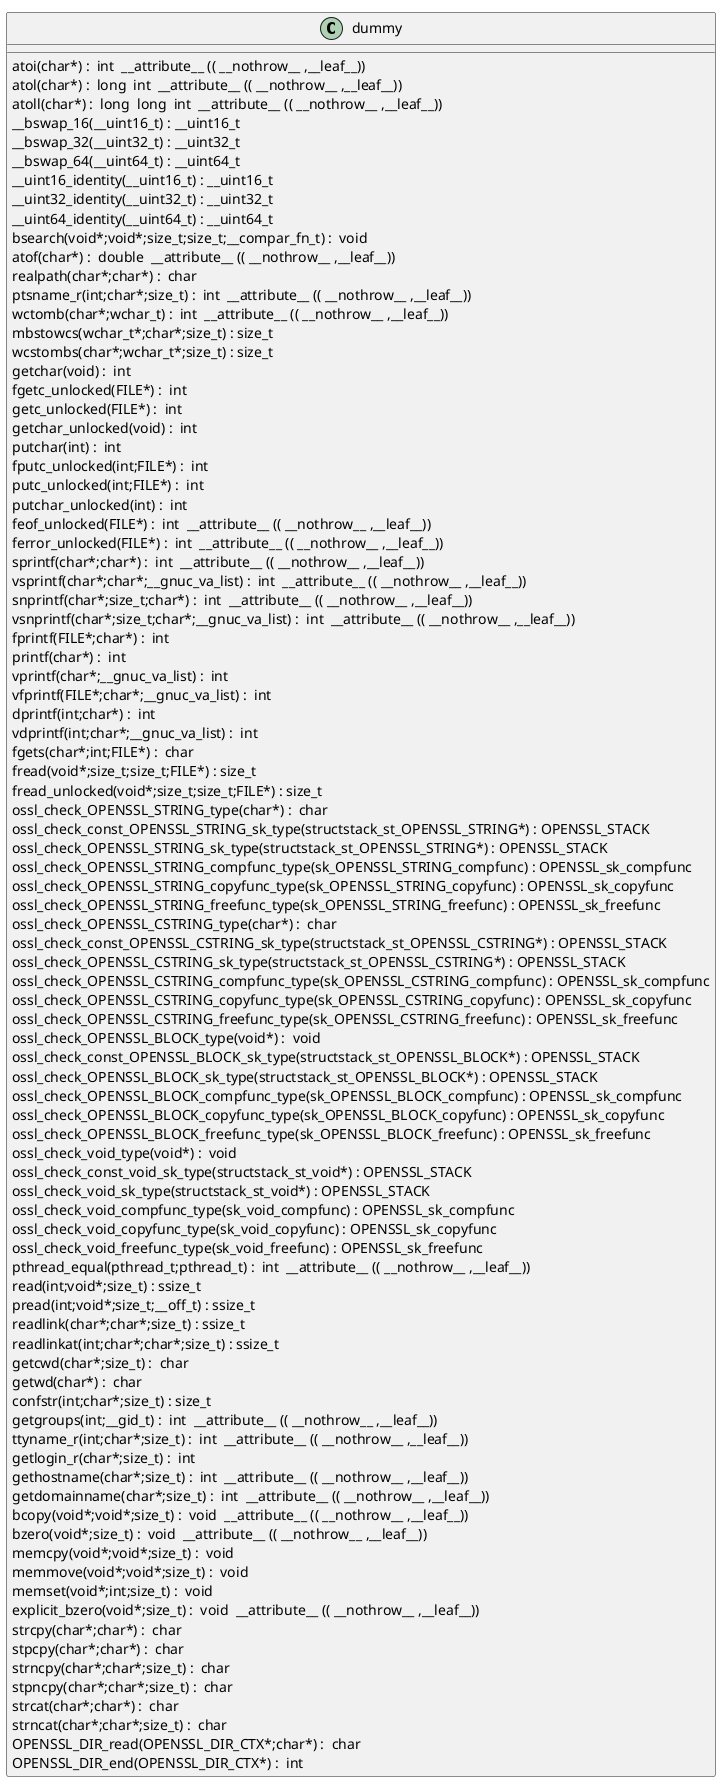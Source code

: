 @startuml
!pragma layout smetana
class dummy {
atoi(char*) :  int  __attribute__ (( __nothrow__ ,__leaf__)) [[[./../.././qc/crypto/o_dir.c.html#501]]]
atol(char*) :  long  int  __attribute__ (( __nothrow__ ,__leaf__)) [[[./../.././qc/crypto/o_dir.c.html#506]]]
atoll(char*) :  long  long  int  __attribute__ (( __nothrow__ ,__leaf__)) [[[./../.././qc/crypto/o_dir.c.html#513]]]
__bswap_16(__uint16_t) : __uint16_t [[[./../.././qc/crypto/o_dir.c.html#675]]]
__bswap_32(__uint32_t) : __uint32_t [[[./../.././qc/crypto/o_dir.c.html#690]]]
__bswap_64(__uint64_t) : __uint64_t [[[./../.././qc/crypto/o_dir.c.html#700]]]
__uint16_identity(__uint16_t) : __uint16_t [[[./../.././qc/crypto/o_dir.c.html#712]]]
__uint32_identity(__uint32_t) : __uint32_t [[[./../.././qc/crypto/o_dir.c.html#718]]]
__uint64_identity(__uint64_t) : __uint64_t [[[./../.././qc/crypto/o_dir.c.html#724]]]
bsearch(void*;void*;size_t;size_t;__compar_fn_t) :  void  [[[./../.././qc/crypto/o_dir.c.html#1392]]]
atof(char*) :  double  __attribute__ (( __nothrow__ ,__leaf__)) [[[./../.././qc/crypto/o_dir.c.html#1]]]
realpath(char*;char*) :  char  [[[./../.././qc/crypto/o_dir.c.html#1]]]
ptsname_r(int;char*;size_t) :  int  __attribute__ (( __nothrow__ ,__leaf__)) [[[./../.././qc/crypto/o_dir.c.html#1]]]
wctomb(char*;wchar_t) :  int  __attribute__ (( __nothrow__ ,__leaf__)) [[[./../.././qc/crypto/o_dir.c.html#1]]]
mbstowcs(wchar_t*;char*;size_t) : size_t [[[./../.././qc/crypto/o_dir.c.html#1]]]
wcstombs(char*;wchar_t*;size_t) : size_t [[[./../.././qc/crypto/o_dir.c.html#1]]]
getchar(void) :  int  [[[./../.././qc/crypto/o_dir.c.html#1]]]
fgetc_unlocked(FILE*) :  int  [[[./../.././qc/crypto/o_dir.c.html#1]]]
getc_unlocked(FILE*) :  int  [[[./../.././qc/crypto/o_dir.c.html#1]]]
getchar_unlocked(void) :  int  [[[./../.././qc/crypto/o_dir.c.html#1]]]
putchar(int) :  int  [[[./../.././qc/crypto/o_dir.c.html#1]]]
fputc_unlocked(int;FILE*) :  int  [[[./../.././qc/crypto/o_dir.c.html#1]]]
putc_unlocked(int;FILE*) :  int  [[[./../.././qc/crypto/o_dir.c.html#1]]]
putchar_unlocked(int) :  int  [[[./../.././qc/crypto/o_dir.c.html#1]]]
feof_unlocked(FILE*) :  int  __attribute__ (( __nothrow__ ,__leaf__)) [[[./../.././qc/crypto/o_dir.c.html#1]]]
ferror_unlocked(FILE*) :  int  __attribute__ (( __nothrow__ ,__leaf__)) [[[./../.././qc/crypto/o_dir.c.html#1]]]
sprintf(char*;char*) :  int  __attribute__ (( __nothrow__ ,__leaf__)) [[[./../.././qc/crypto/o_dir.c.html#1]]]
vsprintf(char*;char*;__gnuc_va_list) :  int  __attribute__ (( __nothrow__ ,__leaf__)) [[[./../.././qc/crypto/o_dir.c.html#1]]]
snprintf(char*;size_t;char*) :  int  __attribute__ (( __nothrow__ ,__leaf__)) [[[./../.././qc/crypto/o_dir.c.html#1]]]
vsnprintf(char*;size_t;char*;__gnuc_va_list) :  int  __attribute__ (( __nothrow__ ,__leaf__)) [[[./../.././qc/crypto/o_dir.c.html#1]]]
fprintf(FILE*;char*) :  int  [[[./../.././qc/crypto/o_dir.c.html#1]]]
printf(char*) :  int  [[[./../.././qc/crypto/o_dir.c.html#1]]]
vprintf(char*;__gnuc_va_list) :  int  [[[./../.././qc/crypto/o_dir.c.html#1]]]
vfprintf(FILE*;char*;__gnuc_va_list) :  int  [[[./../.././qc/crypto/o_dir.c.html#1]]]
dprintf(int;char*) :  int  [[[./../.././qc/crypto/o_dir.c.html#1]]]
vdprintf(int;char*;__gnuc_va_list) :  int  [[[./../.././qc/crypto/o_dir.c.html#1]]]
fgets(char*;int;FILE*) :  char  [[[./../.././qc/crypto/o_dir.c.html#1]]]
fread(void*;size_t;size_t;FILE*) : size_t [[[./../.././qc/crypto/o_dir.c.html#1]]]
fread_unlocked(void*;size_t;size_t;FILE*) : size_t [[[./../.././qc/crypto/o_dir.c.html#1]]]
ossl_check_OPENSSL_STRING_type(char*) :  char  [[[./../.././qc/crypto/o_dir.c.html#1]]]
ossl_check_const_OPENSSL_STRING_sk_type(structstack_st_OPENSSL_STRING*) : OPENSSL_STACK [[[./../.././qc/crypto/o_dir.c.html#1]]]
ossl_check_OPENSSL_STRING_sk_type(structstack_st_OPENSSL_STRING*) : OPENSSL_STACK [[[./../.././qc/crypto/o_dir.c.html#1]]]
ossl_check_OPENSSL_STRING_compfunc_type(sk_OPENSSL_STRING_compfunc) : OPENSSL_sk_compfunc [[[./../.././qc/crypto/o_dir.c.html#1]]]
ossl_check_OPENSSL_STRING_copyfunc_type(sk_OPENSSL_STRING_copyfunc) : OPENSSL_sk_copyfunc [[[./../.././qc/crypto/o_dir.c.html#1]]]
ossl_check_OPENSSL_STRING_freefunc_type(sk_OPENSSL_STRING_freefunc) : OPENSSL_sk_freefunc [[[./../.././qc/crypto/o_dir.c.html#1]]]
ossl_check_OPENSSL_CSTRING_type(char*) :  char  [[[./../.././qc/crypto/o_dir.c.html#1]]]
ossl_check_const_OPENSSL_CSTRING_sk_type(structstack_st_OPENSSL_CSTRING*) : OPENSSL_STACK [[[./../.././qc/crypto/o_dir.c.html#1]]]
ossl_check_OPENSSL_CSTRING_sk_type(structstack_st_OPENSSL_CSTRING*) : OPENSSL_STACK [[[./../.././qc/crypto/o_dir.c.html#1]]]
ossl_check_OPENSSL_CSTRING_compfunc_type(sk_OPENSSL_CSTRING_compfunc) : OPENSSL_sk_compfunc [[[./../.././qc/crypto/o_dir.c.html#1]]]
ossl_check_OPENSSL_CSTRING_copyfunc_type(sk_OPENSSL_CSTRING_copyfunc) : OPENSSL_sk_copyfunc [[[./../.././qc/crypto/o_dir.c.html#1]]]
ossl_check_OPENSSL_CSTRING_freefunc_type(sk_OPENSSL_CSTRING_freefunc) : OPENSSL_sk_freefunc [[[./../.././qc/crypto/o_dir.c.html#1]]]
ossl_check_OPENSSL_BLOCK_type(void*) :  void  [[[./../.././qc/crypto/o_dir.c.html#1]]]
ossl_check_const_OPENSSL_BLOCK_sk_type(structstack_st_OPENSSL_BLOCK*) : OPENSSL_STACK [[[./../.././qc/crypto/o_dir.c.html#1]]]
ossl_check_OPENSSL_BLOCK_sk_type(structstack_st_OPENSSL_BLOCK*) : OPENSSL_STACK [[[./../.././qc/crypto/o_dir.c.html#1]]]
ossl_check_OPENSSL_BLOCK_compfunc_type(sk_OPENSSL_BLOCK_compfunc) : OPENSSL_sk_compfunc [[[./../.././qc/crypto/o_dir.c.html#1]]]
ossl_check_OPENSSL_BLOCK_copyfunc_type(sk_OPENSSL_BLOCK_copyfunc) : OPENSSL_sk_copyfunc [[[./../.././qc/crypto/o_dir.c.html#1]]]
ossl_check_OPENSSL_BLOCK_freefunc_type(sk_OPENSSL_BLOCK_freefunc) : OPENSSL_sk_freefunc [[[./../.././qc/crypto/o_dir.c.html#1]]]
ossl_check_void_type(void*) :  void  [[[./../.././qc/crypto/o_dir.c.html#1]]]
ossl_check_const_void_sk_type(structstack_st_void*) : OPENSSL_STACK [[[./../.././qc/crypto/o_dir.c.html#1]]]
ossl_check_void_sk_type(structstack_st_void*) : OPENSSL_STACK [[[./../.././qc/crypto/o_dir.c.html#1]]]
ossl_check_void_compfunc_type(sk_void_compfunc) : OPENSSL_sk_compfunc [[[./../.././qc/crypto/o_dir.c.html#1]]]
ossl_check_void_copyfunc_type(sk_void_copyfunc) : OPENSSL_sk_copyfunc [[[./../.././qc/crypto/o_dir.c.html#1]]]
ossl_check_void_freefunc_type(sk_void_freefunc) : OPENSSL_sk_freefunc [[[./../.././qc/crypto/o_dir.c.html#1]]]
pthread_equal(pthread_t;pthread_t) :  int  __attribute__ (( __nothrow__ ,__leaf__)) [[[./../.././qc/crypto/o_dir.c.html#1]]]
read(int;void*;size_t) : ssize_t [[[./../.././qc/crypto/o_dir.c.html#1]]]
pread(int;void*;size_t;__off_t) : ssize_t [[[./../.././qc/crypto/o_dir.c.html#1]]]
readlink(char*;char*;size_t) : ssize_t [[[./../.././qc/crypto/o_dir.c.html#1]]]
readlinkat(int;char*;char*;size_t) : ssize_t [[[./../.././qc/crypto/o_dir.c.html#1]]]
getcwd(char*;size_t) :  char  [[[./../.././qc/crypto/o_dir.c.html#1]]]
getwd(char*) :  char  [[[./../.././qc/crypto/o_dir.c.html#1]]]
confstr(int;char*;size_t) : size_t [[[./../.././qc/crypto/o_dir.c.html#1]]]
getgroups(int;__gid_t) :  int  __attribute__ (( __nothrow__ ,__leaf__)) [[[./../.././qc/crypto/o_dir.c.html#1]]]
ttyname_r(int;char*;size_t) :  int  __attribute__ (( __nothrow__ ,__leaf__)) [[[./../.././qc/crypto/o_dir.c.html#1]]]
getlogin_r(char*;size_t) :  int  [[[./../.././qc/crypto/o_dir.c.html#1]]]
gethostname(char*;size_t) :  int  __attribute__ (( __nothrow__ ,__leaf__)) [[[./../.././qc/crypto/o_dir.c.html#1]]]
getdomainname(char*;size_t) :  int  __attribute__ (( __nothrow__ ,__leaf__)) [[[./../.././qc/crypto/o_dir.c.html#1]]]
bcopy(void*;void*;size_t) :  void  __attribute__ (( __nothrow__ ,__leaf__)) [[[./../.././qc/crypto/o_dir.c.html#1]]]
bzero(void*;size_t) :  void  __attribute__ (( __nothrow__ ,__leaf__)) [[[./../.././qc/crypto/o_dir.c.html#1]]]
memcpy(void*;void*;size_t) :  void  [[[./../.././qc/crypto/o_dir.c.html#1]]]
memmove(void*;void*;size_t) :  void  [[[./../.././qc/crypto/o_dir.c.html#1]]]
memset(void*;int;size_t) :  void  [[[./../.././qc/crypto/o_dir.c.html#1]]]
explicit_bzero(void*;size_t) :  void  __attribute__ (( __nothrow__ ,__leaf__)) [[[./../.././qc/crypto/o_dir.c.html#1]]]
strcpy(char*;char*) :  char  [[[./../.././qc/crypto/o_dir.c.html#1]]]
stpcpy(char*;char*) :  char  [[[./../.././qc/crypto/o_dir.c.html#1]]]
strncpy(char*;char*;size_t) :  char  [[[./../.././qc/crypto/o_dir.c.html#1]]]
stpncpy(char*;char*;size_t) :  char  [[[./../.././qc/crypto/o_dir.c.html#1]]]
strcat(char*;char*) :  char  [[[./../.././qc/crypto/o_dir.c.html#1]]]
strncat(char*;char*;size_t) :  char  [[[./../.././qc/crypto/o_dir.c.html#1]]]
OPENSSL_DIR_read(OPENSSL_DIR_CTX*;char*) :  char  [[[./../.././qc/crypto/o_dir.c.html#1]]]
OPENSSL_DIR_end(OPENSSL_DIR_CTX*) :  int  [[[./../.././qc/crypto/o_dir.c.html#1]]]
} 
@enduml
